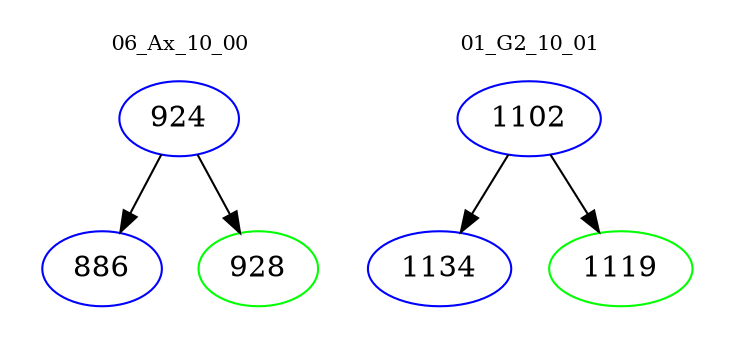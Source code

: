 digraph{
subgraph cluster_0 {
color = white
label = "06_Ax_10_00";
fontsize=10;
T0_924 [label="924", color="blue"]
T0_924 -> T0_886 [color="black"]
T0_886 [label="886", color="blue"]
T0_924 -> T0_928 [color="black"]
T0_928 [label="928", color="green"]
}
subgraph cluster_1 {
color = white
label = "01_G2_10_01";
fontsize=10;
T1_1102 [label="1102", color="blue"]
T1_1102 -> T1_1134 [color="black"]
T1_1134 [label="1134", color="blue"]
T1_1102 -> T1_1119 [color="black"]
T1_1119 [label="1119", color="green"]
}
}

